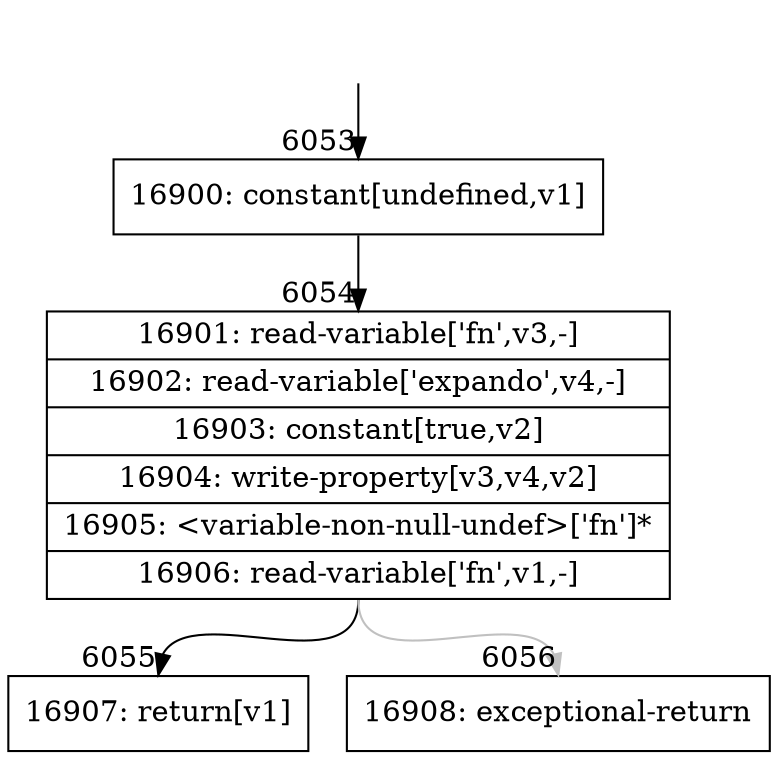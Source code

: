 digraph {
rankdir="TD"
BB_entry473[shape=none,label=""];
BB_entry473 -> BB6053 [tailport=s, headport=n, headlabel="    6053"]
BB6053 [shape=record label="{16900: constant[undefined,v1]}" ] 
BB6053 -> BB6054 [tailport=s, headport=n, headlabel="      6054"]
BB6054 [shape=record label="{16901: read-variable['fn',v3,-]|16902: read-variable['expando',v4,-]|16903: constant[true,v2]|16904: write-property[v3,v4,v2]|16905: \<variable-non-null-undef\>['fn']*|16906: read-variable['fn',v1,-]}" ] 
BB6054 -> BB6055 [tailport=s, headport=n, headlabel="      6055"]
BB6054 -> BB6056 [tailport=s, headport=n, color=gray, headlabel="      6056"]
BB6055 [shape=record label="{16907: return[v1]}" ] 
BB6056 [shape=record label="{16908: exceptional-return}" ] 
//#$~ 4753
}
